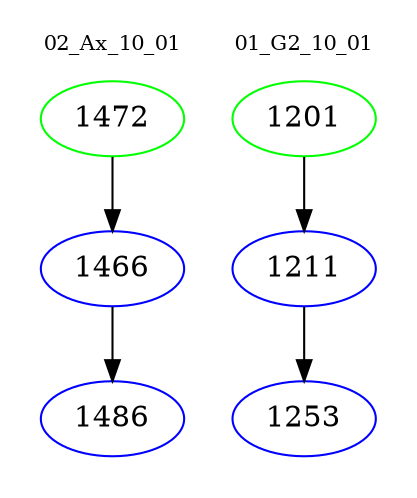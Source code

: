 digraph{
subgraph cluster_0 {
color = white
label = "02_Ax_10_01";
fontsize=10;
T0_1472 [label="1472", color="green"]
T0_1472 -> T0_1466 [color="black"]
T0_1466 [label="1466", color="blue"]
T0_1466 -> T0_1486 [color="black"]
T0_1486 [label="1486", color="blue"]
}
subgraph cluster_1 {
color = white
label = "01_G2_10_01";
fontsize=10;
T1_1201 [label="1201", color="green"]
T1_1201 -> T1_1211 [color="black"]
T1_1211 [label="1211", color="blue"]
T1_1211 -> T1_1253 [color="black"]
T1_1253 [label="1253", color="blue"]
}
}
